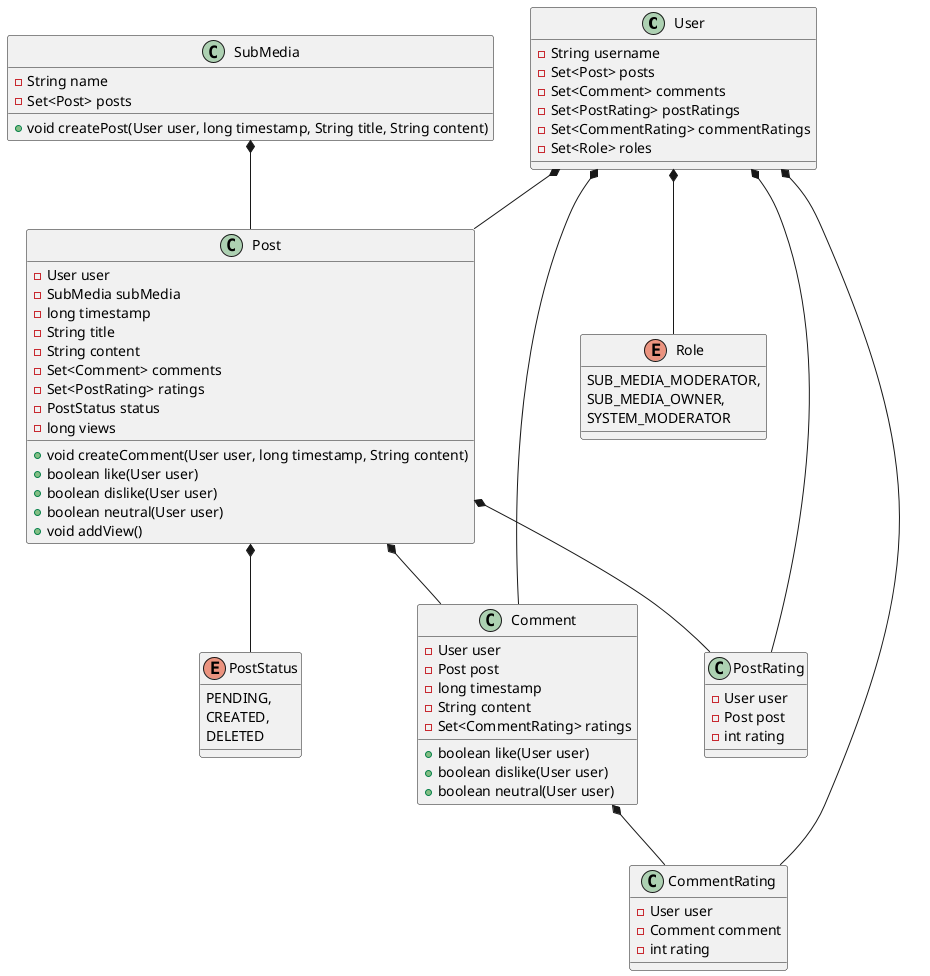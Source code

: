 @startuml

class User {
    - String username
    - Set<Post> posts
    - Set<Comment> comments
    - Set<PostRating> postRatings
    - Set<CommentRating> commentRatings
    - Set<Role> roles
}

class SubMedia {
    - String name
    - Set<Post> posts

    + void createPost(User user, long timestamp, String title, String content)
}

class Post {
    - User user
    - SubMedia subMedia
    - long timestamp
    - String title
    - String content
    - Set<Comment> comments
    - Set<PostRating> ratings
    - PostStatus status
    - long views

    + void createComment(User user, long timestamp, String content)
    + boolean like(User user)
    + boolean dislike(User user)
    + boolean neutral(User user)
    + void addView()
}

class PostRating {
    - User user
    - Post post
    - int rating
}

class Comment {
    - User user
    - Post post
    - long timestamp
    - String content
    - Set<CommentRating> ratings

    + boolean like(User user)
    + boolean dislike(User user)
    + boolean neutral(User user)
}

class CommentRating {
    - User user
    - Comment comment
    - int rating
}

enum Role {
    SUB_MEDIA_MODERATOR,
    SUB_MEDIA_OWNER,
    SYSTEM_MODERATOR
}

enum PostStatus {
    PENDING,
    CREATED,
    DELETED
}

SubMedia *-- Post

Post *-- Comment
Post *-- PostRating
Post *-- PostStatus

Comment *-- CommentRating

User *-- Post
User *-- Comment
User *-- PostRating
User *-- CommentRating
User *-- Role

@enduml